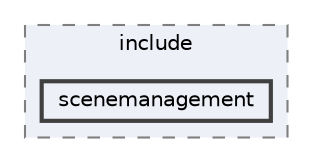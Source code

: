 digraph "D:/Github/Meteor2D/Meteor2D/Engine/include/scenemanagement"
{
 // LATEX_PDF_SIZE
  bgcolor="transparent";
  edge [fontname=Helvetica,fontsize=10,labelfontname=Helvetica,labelfontsize=10];
  node [fontname=Helvetica,fontsize=10,shape=box,height=0.2,width=0.4];
  compound=true
  subgraph clusterdir_20fad6d70e542fc50c9bc43fa9256bb5 {
    graph [ bgcolor="#edf0f7", pencolor="grey50", label="include", fontname=Helvetica,fontsize=10 style="filled,dashed", URL="dir_20fad6d70e542fc50c9bc43fa9256bb5.html",tooltip=""]
  dir_f99e206b47adefc68d26105346dc522b [label="scenemanagement", fillcolor="#edf0f7", color="grey25", style="filled,bold", URL="dir_f99e206b47adefc68d26105346dc522b.html",tooltip=""];
  }
}
